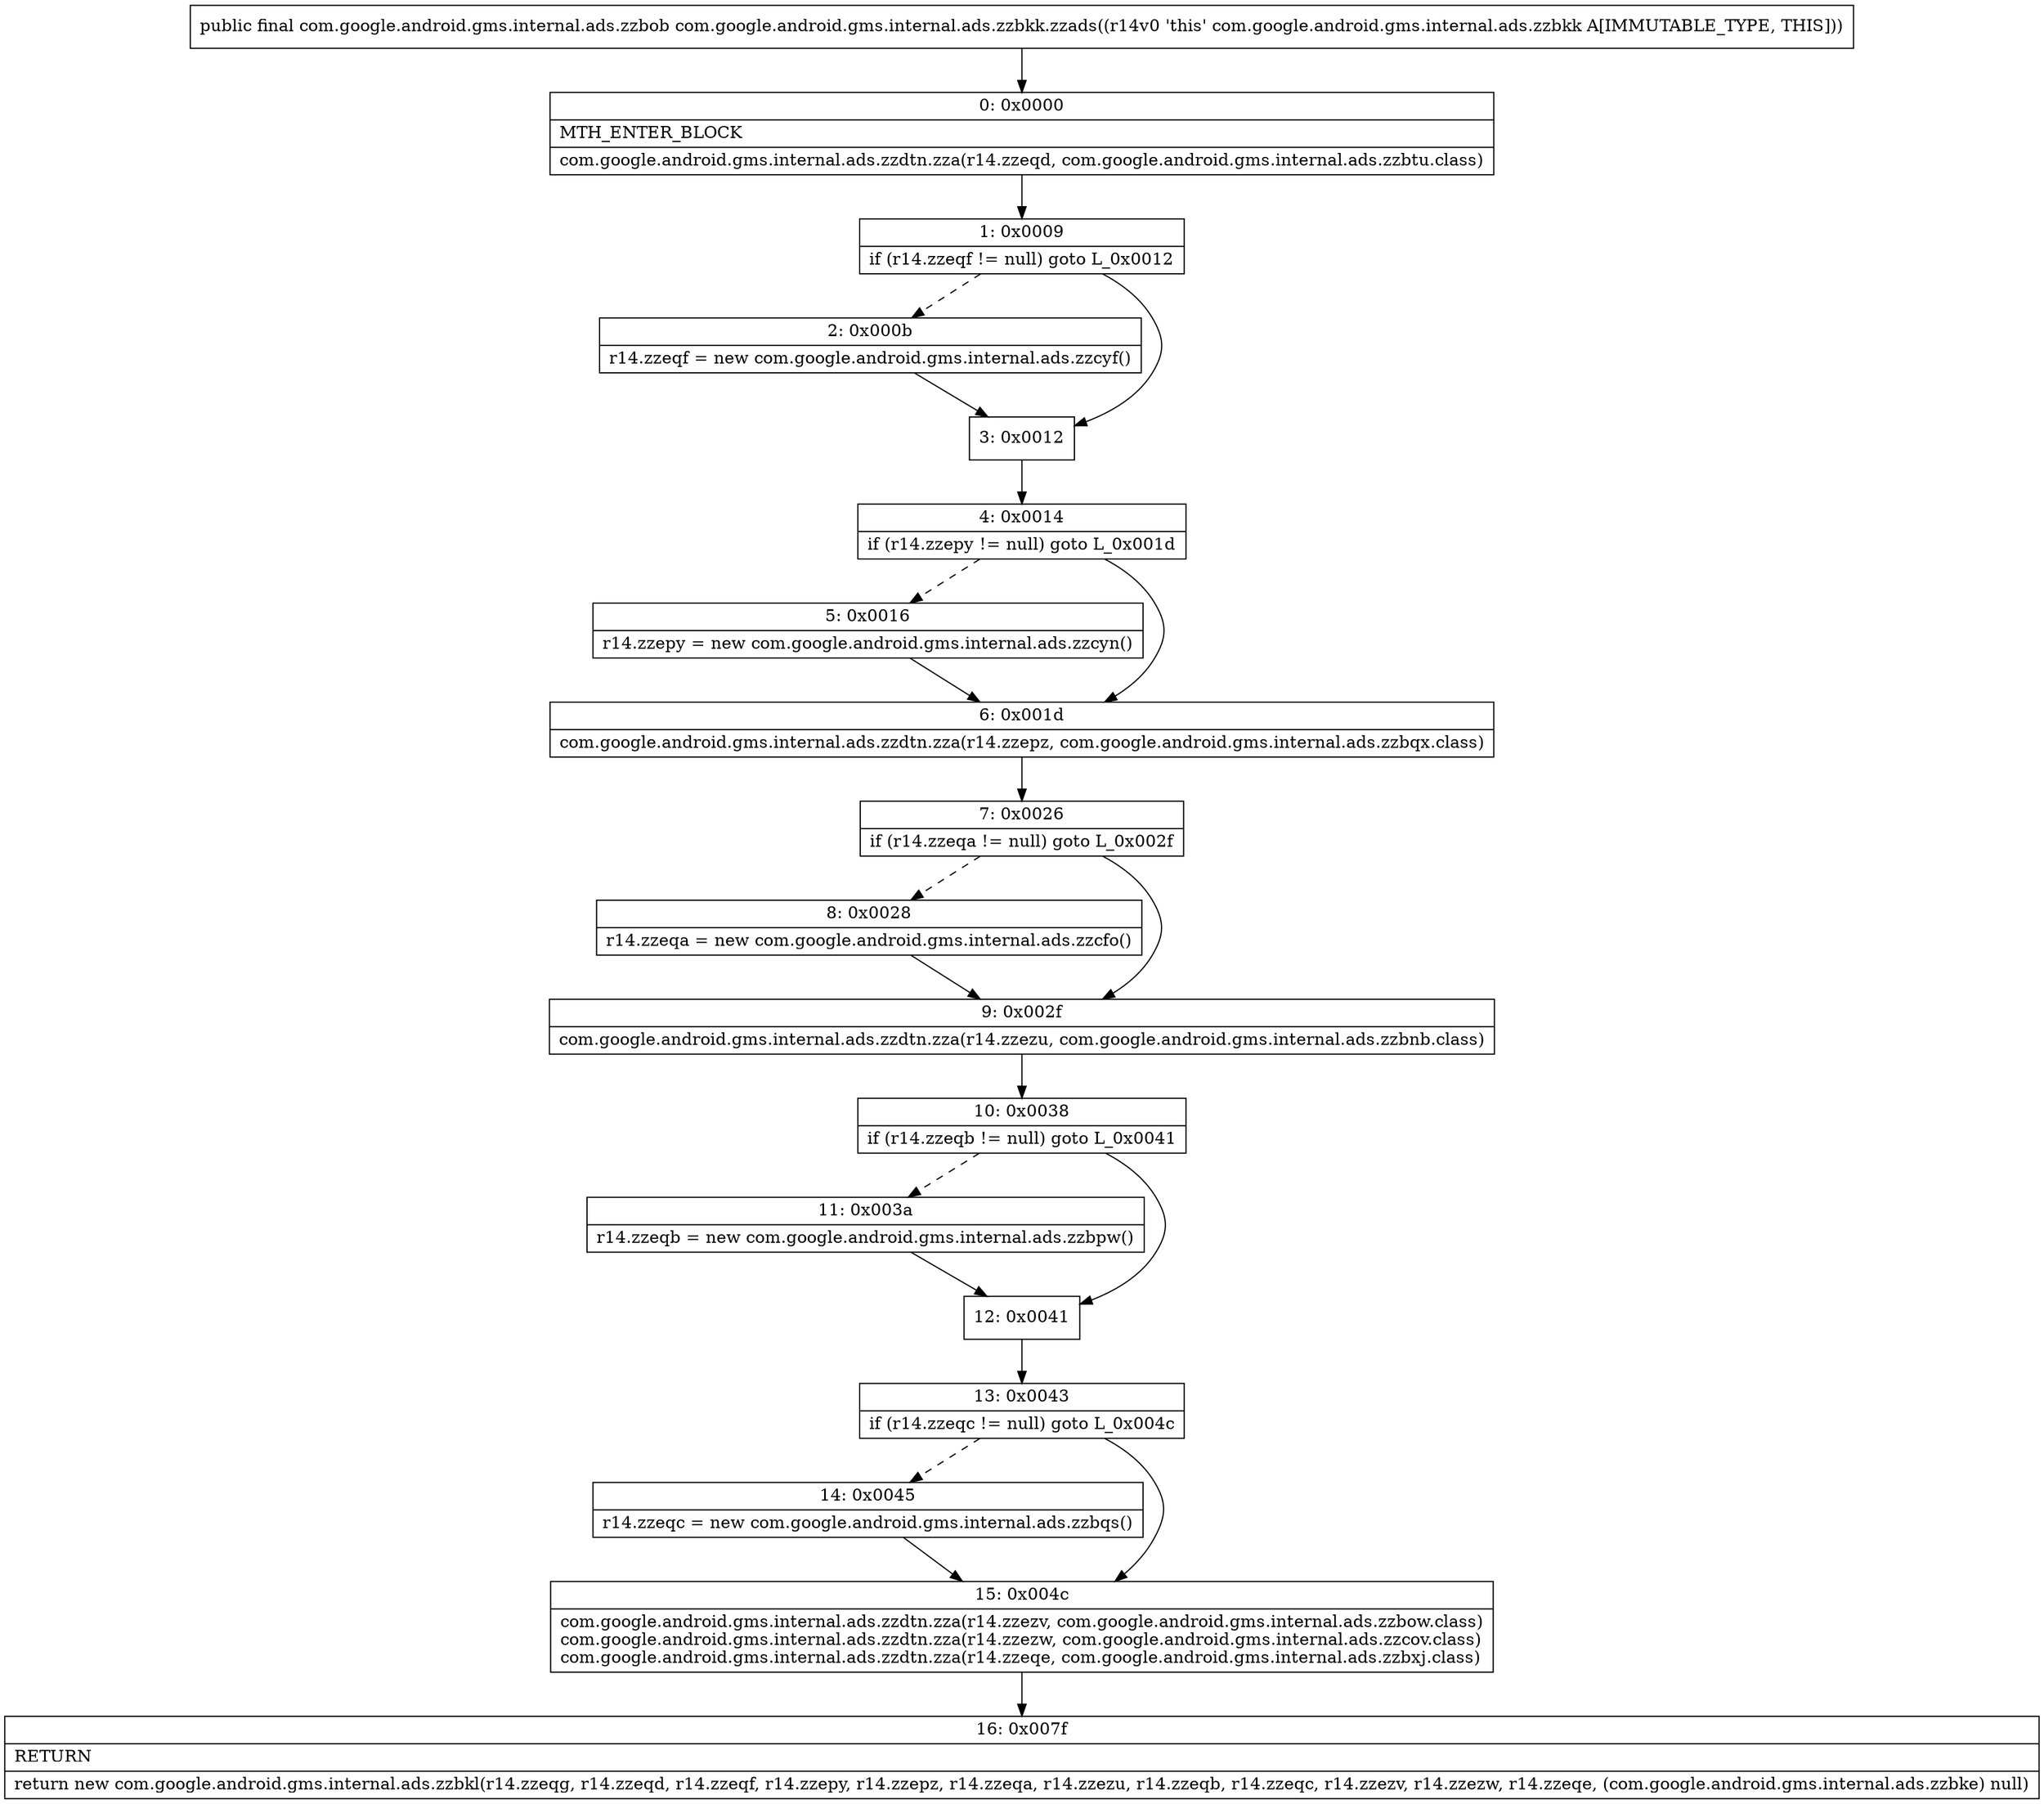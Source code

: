 digraph "CFG forcom.google.android.gms.internal.ads.zzbkk.zzads()Lcom\/google\/android\/gms\/internal\/ads\/zzbob;" {
Node_0 [shape=record,label="{0\:\ 0x0000|MTH_ENTER_BLOCK\l|com.google.android.gms.internal.ads.zzdtn.zza(r14.zzeqd, com.google.android.gms.internal.ads.zzbtu.class)\l}"];
Node_1 [shape=record,label="{1\:\ 0x0009|if (r14.zzeqf != null) goto L_0x0012\l}"];
Node_2 [shape=record,label="{2\:\ 0x000b|r14.zzeqf = new com.google.android.gms.internal.ads.zzcyf()\l}"];
Node_3 [shape=record,label="{3\:\ 0x0012}"];
Node_4 [shape=record,label="{4\:\ 0x0014|if (r14.zzepy != null) goto L_0x001d\l}"];
Node_5 [shape=record,label="{5\:\ 0x0016|r14.zzepy = new com.google.android.gms.internal.ads.zzcyn()\l}"];
Node_6 [shape=record,label="{6\:\ 0x001d|com.google.android.gms.internal.ads.zzdtn.zza(r14.zzepz, com.google.android.gms.internal.ads.zzbqx.class)\l}"];
Node_7 [shape=record,label="{7\:\ 0x0026|if (r14.zzeqa != null) goto L_0x002f\l}"];
Node_8 [shape=record,label="{8\:\ 0x0028|r14.zzeqa = new com.google.android.gms.internal.ads.zzcfo()\l}"];
Node_9 [shape=record,label="{9\:\ 0x002f|com.google.android.gms.internal.ads.zzdtn.zza(r14.zzezu, com.google.android.gms.internal.ads.zzbnb.class)\l}"];
Node_10 [shape=record,label="{10\:\ 0x0038|if (r14.zzeqb != null) goto L_0x0041\l}"];
Node_11 [shape=record,label="{11\:\ 0x003a|r14.zzeqb = new com.google.android.gms.internal.ads.zzbpw()\l}"];
Node_12 [shape=record,label="{12\:\ 0x0041}"];
Node_13 [shape=record,label="{13\:\ 0x0043|if (r14.zzeqc != null) goto L_0x004c\l}"];
Node_14 [shape=record,label="{14\:\ 0x0045|r14.zzeqc = new com.google.android.gms.internal.ads.zzbqs()\l}"];
Node_15 [shape=record,label="{15\:\ 0x004c|com.google.android.gms.internal.ads.zzdtn.zza(r14.zzezv, com.google.android.gms.internal.ads.zzbow.class)\lcom.google.android.gms.internal.ads.zzdtn.zza(r14.zzezw, com.google.android.gms.internal.ads.zzcov.class)\lcom.google.android.gms.internal.ads.zzdtn.zza(r14.zzeqe, com.google.android.gms.internal.ads.zzbxj.class)\l}"];
Node_16 [shape=record,label="{16\:\ 0x007f|RETURN\l|return new com.google.android.gms.internal.ads.zzbkl(r14.zzeqg, r14.zzeqd, r14.zzeqf, r14.zzepy, r14.zzepz, r14.zzeqa, r14.zzezu, r14.zzeqb, r14.zzeqc, r14.zzezv, r14.zzezw, r14.zzeqe, (com.google.android.gms.internal.ads.zzbke) null)\l}"];
MethodNode[shape=record,label="{public final com.google.android.gms.internal.ads.zzbob com.google.android.gms.internal.ads.zzbkk.zzads((r14v0 'this' com.google.android.gms.internal.ads.zzbkk A[IMMUTABLE_TYPE, THIS])) }"];
MethodNode -> Node_0;
Node_0 -> Node_1;
Node_1 -> Node_2[style=dashed];
Node_1 -> Node_3;
Node_2 -> Node_3;
Node_3 -> Node_4;
Node_4 -> Node_5[style=dashed];
Node_4 -> Node_6;
Node_5 -> Node_6;
Node_6 -> Node_7;
Node_7 -> Node_8[style=dashed];
Node_7 -> Node_9;
Node_8 -> Node_9;
Node_9 -> Node_10;
Node_10 -> Node_11[style=dashed];
Node_10 -> Node_12;
Node_11 -> Node_12;
Node_12 -> Node_13;
Node_13 -> Node_14[style=dashed];
Node_13 -> Node_15;
Node_14 -> Node_15;
Node_15 -> Node_16;
}


